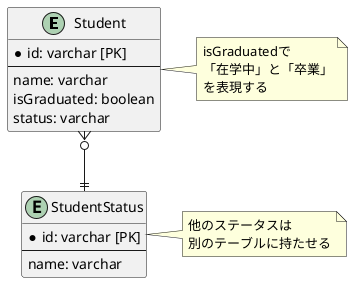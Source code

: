 @startuml question-1

entity Student {
    * id: varchar [PK]
    ---
    name: varchar
    isGraduated: boolean
    status: varchar
}

entity StudentStatus {
    * id: varchar [PK]
    ---
    name: varchar
}

note right of Student: isGraduatedで\n「在学中」と「卒業」\nを表現する

note right of StudentStatus: 他のステータスは\n別のテーブルに持たせる

Student }o--|| StudentStatus

@enduml